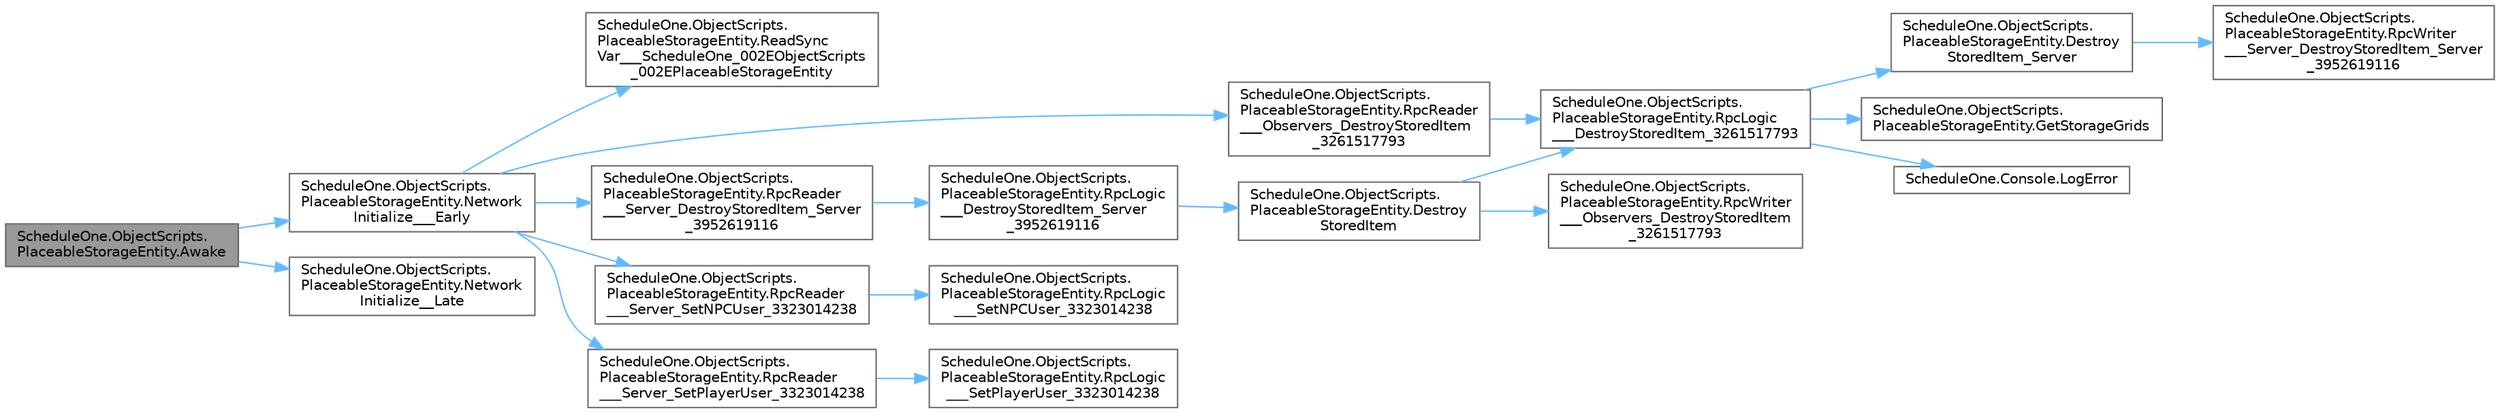 digraph "ScheduleOne.ObjectScripts.PlaceableStorageEntity.Awake"
{
 // LATEX_PDF_SIZE
  bgcolor="transparent";
  edge [fontname=Helvetica,fontsize=10,labelfontname=Helvetica,labelfontsize=10];
  node [fontname=Helvetica,fontsize=10,shape=box,height=0.2,width=0.4];
  rankdir="LR";
  Node1 [id="Node000001",label="ScheduleOne.ObjectScripts.\lPlaceableStorageEntity.Awake",height=0.2,width=0.4,color="gray40", fillcolor="grey60", style="filled", fontcolor="black",tooltip=" "];
  Node1 -> Node2 [id="edge1_Node000001_Node000002",color="steelblue1",style="solid",tooltip=" "];
  Node2 [id="Node000002",label="ScheduleOne.ObjectScripts.\lPlaceableStorageEntity.Network\lInitialize___Early",height=0.2,width=0.4,color="grey40", fillcolor="white", style="filled",URL="$class_schedule_one_1_1_object_scripts_1_1_placeable_storage_entity.html#a5c17552dc6f4569d35ca08bd5e8d90e3",tooltip=" "];
  Node2 -> Node3 [id="edge2_Node000002_Node000003",color="steelblue1",style="solid",tooltip=" "];
  Node3 [id="Node000003",label="ScheduleOne.ObjectScripts.\lPlaceableStorageEntity.ReadSync\lVar___ScheduleOne_002EObjectScripts\l_002EPlaceableStorageEntity",height=0.2,width=0.4,color="grey40", fillcolor="white", style="filled",URL="$class_schedule_one_1_1_object_scripts_1_1_placeable_storage_entity.html#a01cfda483b27223ededbdf359e00e90e",tooltip=" "];
  Node2 -> Node4 [id="edge3_Node000002_Node000004",color="steelblue1",style="solid",tooltip=" "];
  Node4 [id="Node000004",label="ScheduleOne.ObjectScripts.\lPlaceableStorageEntity.RpcReader\l___Observers_DestroyStoredItem\l_3261517793",height=0.2,width=0.4,color="grey40", fillcolor="white", style="filled",URL="$class_schedule_one_1_1_object_scripts_1_1_placeable_storage_entity.html#ad082a7ae86a36c89c5a3037061c35346",tooltip=" "];
  Node4 -> Node5 [id="edge4_Node000004_Node000005",color="steelblue1",style="solid",tooltip=" "];
  Node5 [id="Node000005",label="ScheduleOne.ObjectScripts.\lPlaceableStorageEntity.RpcLogic\l___DestroyStoredItem_3261517793",height=0.2,width=0.4,color="grey40", fillcolor="white", style="filled",URL="$class_schedule_one_1_1_object_scripts_1_1_placeable_storage_entity.html#a725bf6d2fadc206c77d31850c605a716",tooltip=" "];
  Node5 -> Node6 [id="edge5_Node000005_Node000006",color="steelblue1",style="solid",tooltip=" "];
  Node6 [id="Node000006",label="ScheduleOne.ObjectScripts.\lPlaceableStorageEntity.Destroy\lStoredItem_Server",height=0.2,width=0.4,color="grey40", fillcolor="white", style="filled",URL="$class_schedule_one_1_1_object_scripts_1_1_placeable_storage_entity.html#a8507f072fe8b36ecd42e07fc1ef7b579",tooltip=" "];
  Node6 -> Node7 [id="edge6_Node000006_Node000007",color="steelblue1",style="solid",tooltip=" "];
  Node7 [id="Node000007",label="ScheduleOne.ObjectScripts.\lPlaceableStorageEntity.RpcWriter\l___Server_DestroyStoredItem_Server\l_3952619116",height=0.2,width=0.4,color="grey40", fillcolor="white", style="filled",URL="$class_schedule_one_1_1_object_scripts_1_1_placeable_storage_entity.html#ae01500e1bdb96470ac8f55bc1153a7e5",tooltip=" "];
  Node5 -> Node8 [id="edge7_Node000005_Node000008",color="steelblue1",style="solid",tooltip=" "];
  Node8 [id="Node000008",label="ScheduleOne.ObjectScripts.\lPlaceableStorageEntity.GetStorageGrids",height=0.2,width=0.4,color="grey40", fillcolor="white", style="filled",URL="$class_schedule_one_1_1_object_scripts_1_1_placeable_storage_entity.html#a2ab3c3a2f42ee221e0014394d0b702ed",tooltip=" "];
  Node5 -> Node9 [id="edge8_Node000005_Node000009",color="steelblue1",style="solid",tooltip=" "];
  Node9 [id="Node000009",label="ScheduleOne.Console.LogError",height=0.2,width=0.4,color="grey40", fillcolor="white", style="filled",URL="$class_schedule_one_1_1_console.html#af815c154f3082a5bf25f62c7cc93fad2",tooltip=" "];
  Node2 -> Node10 [id="edge9_Node000002_Node000010",color="steelblue1",style="solid",tooltip=" "];
  Node10 [id="Node000010",label="ScheduleOne.ObjectScripts.\lPlaceableStorageEntity.RpcReader\l___Server_DestroyStoredItem_Server\l_3952619116",height=0.2,width=0.4,color="grey40", fillcolor="white", style="filled",URL="$class_schedule_one_1_1_object_scripts_1_1_placeable_storage_entity.html#a45fec93d32075d45b5183401e2f393b9",tooltip=" "];
  Node10 -> Node11 [id="edge10_Node000010_Node000011",color="steelblue1",style="solid",tooltip=" "];
  Node11 [id="Node000011",label="ScheduleOne.ObjectScripts.\lPlaceableStorageEntity.RpcLogic\l___DestroyStoredItem_Server\l_3952619116",height=0.2,width=0.4,color="grey40", fillcolor="white", style="filled",URL="$class_schedule_one_1_1_object_scripts_1_1_placeable_storage_entity.html#a6f26a70421d784efcab4ea986b892a5b",tooltip=" "];
  Node11 -> Node12 [id="edge11_Node000011_Node000012",color="steelblue1",style="solid",tooltip=" "];
  Node12 [id="Node000012",label="ScheduleOne.ObjectScripts.\lPlaceableStorageEntity.Destroy\lStoredItem",height=0.2,width=0.4,color="grey40", fillcolor="white", style="filled",URL="$class_schedule_one_1_1_object_scripts_1_1_placeable_storage_entity.html#ac29bce0bf77756aa1ae9a6cbbfb8698a",tooltip=" "];
  Node12 -> Node5 [id="edge12_Node000012_Node000005",color="steelblue1",style="solid",tooltip=" "];
  Node12 -> Node13 [id="edge13_Node000012_Node000013",color="steelblue1",style="solid",tooltip=" "];
  Node13 [id="Node000013",label="ScheduleOne.ObjectScripts.\lPlaceableStorageEntity.RpcWriter\l___Observers_DestroyStoredItem\l_3261517793",height=0.2,width=0.4,color="grey40", fillcolor="white", style="filled",URL="$class_schedule_one_1_1_object_scripts_1_1_placeable_storage_entity.html#a333d29480ba84f2bd13ac65935659a6b",tooltip=" "];
  Node2 -> Node14 [id="edge14_Node000002_Node000014",color="steelblue1",style="solid",tooltip=" "];
  Node14 [id="Node000014",label="ScheduleOne.ObjectScripts.\lPlaceableStorageEntity.RpcReader\l___Server_SetNPCUser_3323014238",height=0.2,width=0.4,color="grey40", fillcolor="white", style="filled",URL="$class_schedule_one_1_1_object_scripts_1_1_placeable_storage_entity.html#ac64d89be56bacea70ba4835c03bce33b",tooltip=" "];
  Node14 -> Node15 [id="edge15_Node000014_Node000015",color="steelblue1",style="solid",tooltip=" "];
  Node15 [id="Node000015",label="ScheduleOne.ObjectScripts.\lPlaceableStorageEntity.RpcLogic\l___SetNPCUser_3323014238",height=0.2,width=0.4,color="grey40", fillcolor="white", style="filled",URL="$class_schedule_one_1_1_object_scripts_1_1_placeable_storage_entity.html#afc9de433e6097b5faac21cc34a9d55c1",tooltip=" "];
  Node2 -> Node16 [id="edge16_Node000002_Node000016",color="steelblue1",style="solid",tooltip=" "];
  Node16 [id="Node000016",label="ScheduleOne.ObjectScripts.\lPlaceableStorageEntity.RpcReader\l___Server_SetPlayerUser_3323014238",height=0.2,width=0.4,color="grey40", fillcolor="white", style="filled",URL="$class_schedule_one_1_1_object_scripts_1_1_placeable_storage_entity.html#a2e2d70a9a3a6d90daace9e3c08636d8d",tooltip=" "];
  Node16 -> Node17 [id="edge17_Node000016_Node000017",color="steelblue1",style="solid",tooltip=" "];
  Node17 [id="Node000017",label="ScheduleOne.ObjectScripts.\lPlaceableStorageEntity.RpcLogic\l___SetPlayerUser_3323014238",height=0.2,width=0.4,color="grey40", fillcolor="white", style="filled",URL="$class_schedule_one_1_1_object_scripts_1_1_placeable_storage_entity.html#a2b9919cd5e84ca6362e6cff2f85d8bd8",tooltip=" "];
  Node1 -> Node18 [id="edge18_Node000001_Node000018",color="steelblue1",style="solid",tooltip=" "];
  Node18 [id="Node000018",label="ScheduleOne.ObjectScripts.\lPlaceableStorageEntity.Network\lInitialize__Late",height=0.2,width=0.4,color="grey40", fillcolor="white", style="filled",URL="$class_schedule_one_1_1_object_scripts_1_1_placeable_storage_entity.html#aafc42bb51973ff2d4297416e10cfafc0",tooltip=" "];
}
